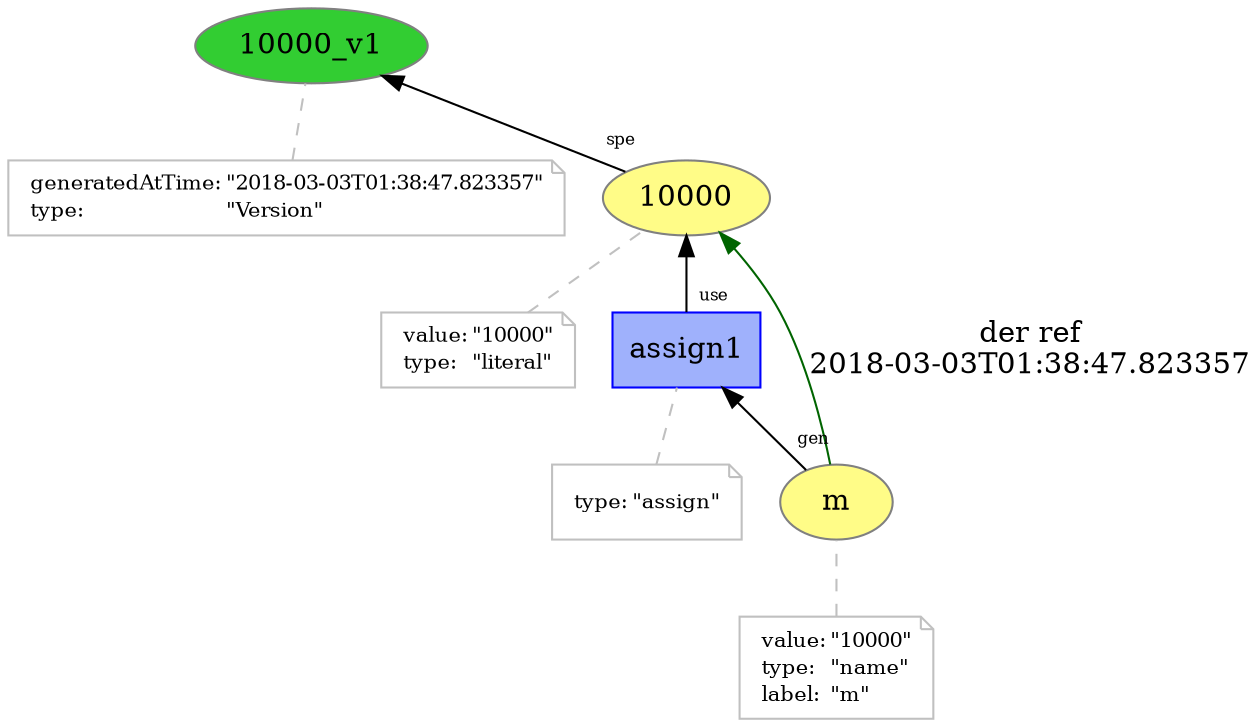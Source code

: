 digraph "PROV" { size="16,12"; rankdir="BT";
"http://example.org/10000" [fillcolor="#FFFC87",color="#808080",style="filled",label="10000",URL="http://example.org/10000"]
"-attrs0" [color="gray",shape="note",fontsize="10",fontcolor="black",label=<<TABLE cellpadding="0" border="0">
	<TR>
	    <TD align="left">value:</TD>
	    <TD align="left">&quot;10000&quot;</TD>
	</TR>
	<TR>
	    <TD align="left">type:</TD>
	    <TD align="left">&quot;literal&quot;</TD>
	</TR>
</TABLE>>]
"-attrs0" -> "http://example.org/10000" [color="gray",style="dashed",arrowhead="none"]
"http://example.org/10000_v1" [fillcolor="#32CD32",color="#808080",style="filled",label="10000_v1",URL="http://example.org/10000_v1"]
"-attrs1" [color="gray",shape="note",fontsize="10",fontcolor="black",label=<<TABLE cellpadding="0" border="0">
	<TR>
	    <TD align="left">generatedAtTime:</TD>
	    <TD align="left">&quot;2018-03-03T01:38:47.823357&quot;</TD>
	</TR>
	<TR>
	    <TD align="left">type:</TD>
	    <TD align="left">&quot;Version&quot;</TD>
	</TR>
</TABLE>>]
"-attrs1" -> "http://example.org/10000_v1" [color="gray",style="dashed",arrowhead="none"]
"http://example.org/10000" -> "http://example.org/10000_v1" [labelfontsize="8",labeldistance="1.5",labelangle="60.0",rotation="20",taillabel="spe"]
"http://example.org/m" [fillcolor="#FFFC87",color="#808080",style="filled",label="m",URL="http://example.org/m"]
"-attrs2" [color="gray",shape="note",fontsize="10",fontcolor="black",label=<<TABLE cellpadding="0" border="0">
	<TR>
	    <TD align="left">value:</TD>
	    <TD align="left">&quot;10000&quot;</TD>
	</TR>
	<TR>
	    <TD align="left">type:</TD>
	    <TD align="left">&quot;name&quot;</TD>
	</TR>
	<TR>
	    <TD align="left">label:</TD>
	    <TD align="left">&quot;m&quot;</TD>
	</TR>
</TABLE>>]
"-attrs2" -> "http://example.org/m" [color="gray",style="dashed",arrowhead="none"]
"http://example.org/assign1" [fillcolor="#9FB1FC",color="#0000FF",shape="polygon",sides="4",style="filled",label="assign1",URL="http://example.org/assign1"]
"-attrs3" [color="gray",shape="note",fontsize="10",fontcolor="black",label=<<TABLE cellpadding="0" border="0">
	<TR>
	    <TD align="left">type:</TD>
	    <TD align="left">&quot;assign&quot;</TD>
	</TR>
</TABLE>>]
"-attrs3" -> "http://example.org/assign1" [color="gray",style="dashed",arrowhead="none"]
"http://example.org/assign1" -> "http://example.org/10000" [labelfontsize="8",labeldistance="1.5",labelangle="60.0",rotation="20",taillabel="use"]
"http://example.org/m" -> "http://example.org/10000" [labelfontsize="8",labeldistance="1.5",color="darkgreen",labelangle="60.0",rotation="20",label="der ref
2018-03-03T01:38:47.823357"]
"http://example.org/m" -> "http://example.org/assign1" [labelfontsize="8",labeldistance="1.5",labelangle="60.0",rotation="20",taillabel="gen"]
}